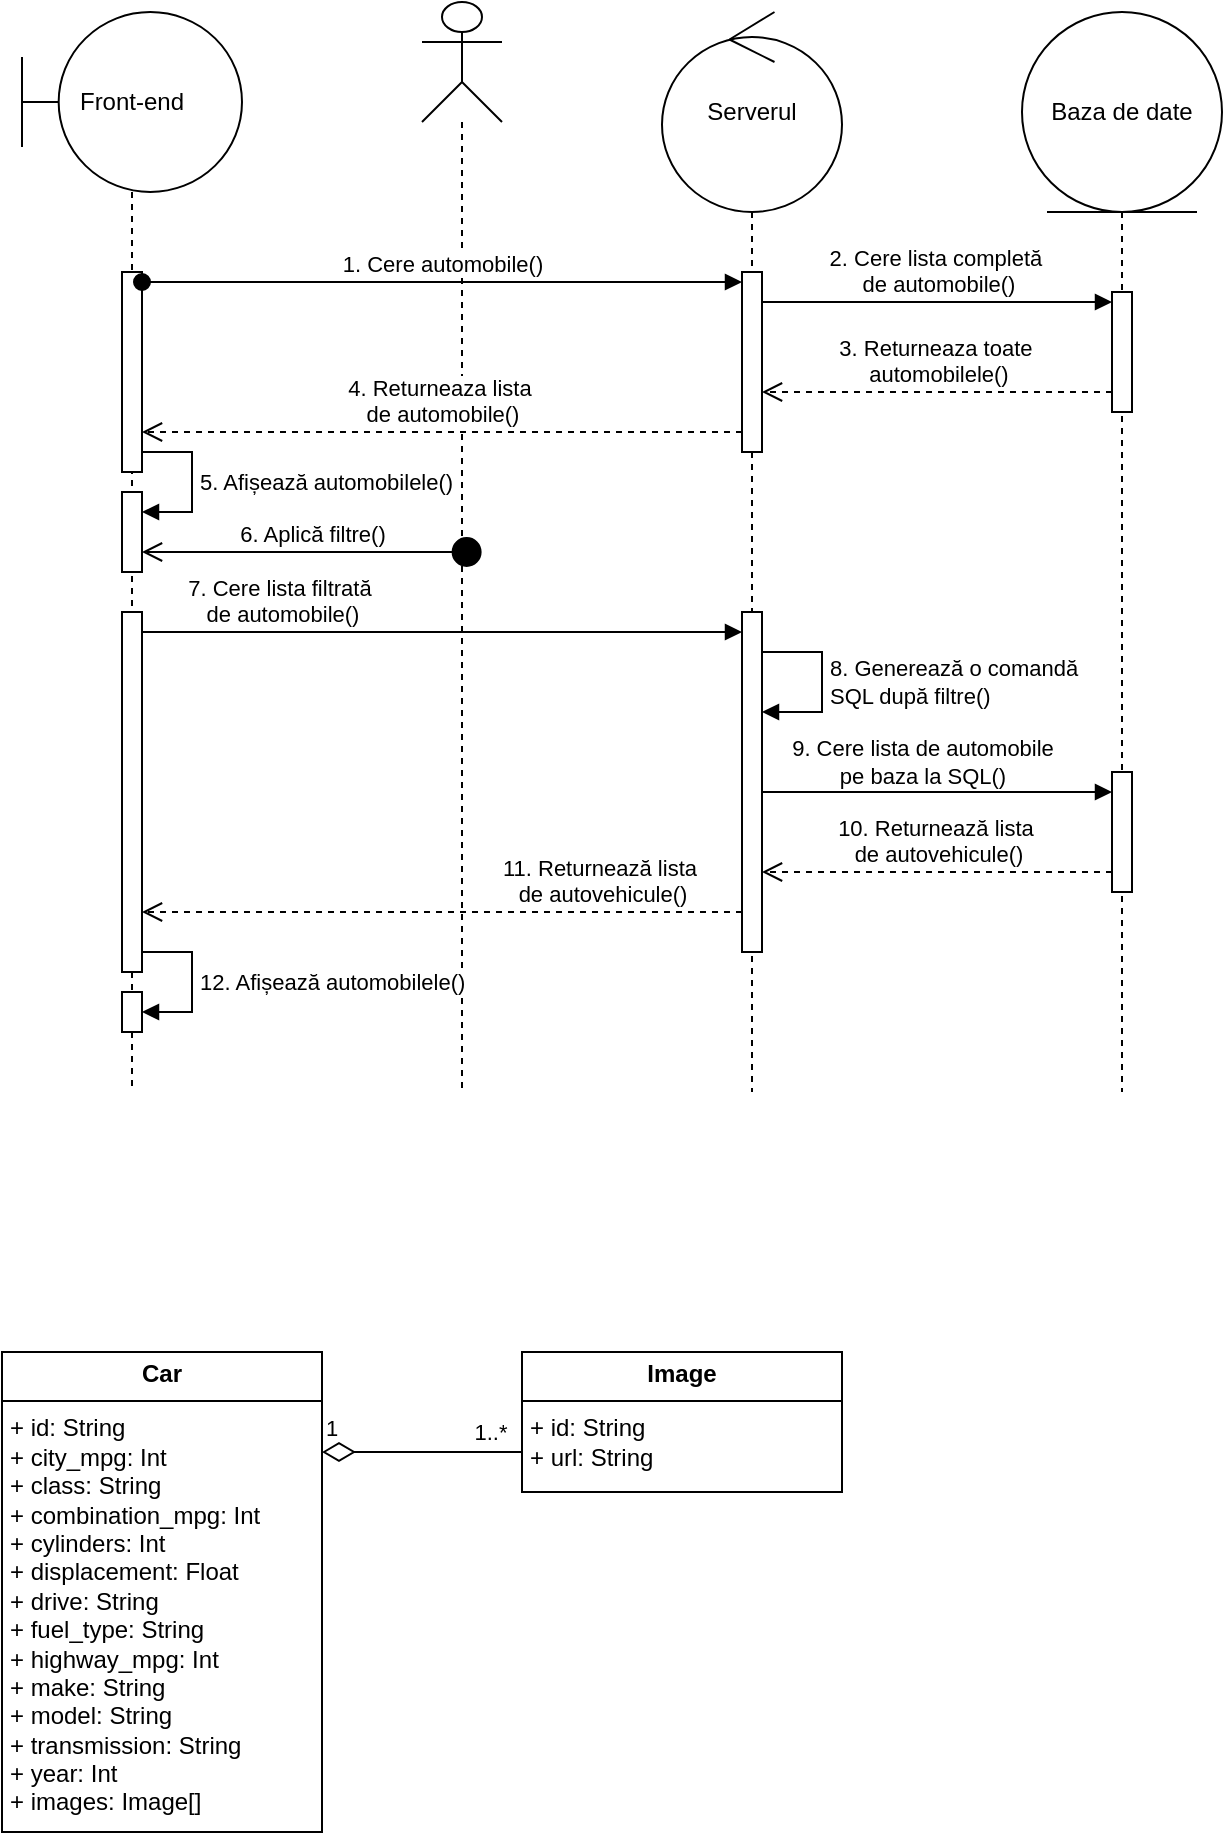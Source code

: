 <mxfile version="28.2.5">
  <diagram name="Page-1" id="66WD4nrW2OyIELjLjrgN">
    <mxGraphModel dx="1705" dy="1863" grid="1" gridSize="10" guides="1" tooltips="1" connect="1" arrows="1" fold="1" page="1" pageScale="1" pageWidth="850" pageHeight="1100" math="0" shadow="0">
      <root>
        <mxCell id="0" />
        <mxCell id="1" parent="0" />
        <mxCell id="jil5e-YDrrWXRc0b1Tke-5" value="" style="shape=umlLifeline;perimeter=lifelinePerimeter;whiteSpace=wrap;html=1;container=1;dropTarget=0;collapsible=0;recursiveResize=0;outlineConnect=0;portConstraint=eastwest;newEdgeStyle={&quot;curved&quot;:0,&quot;rounded&quot;:0};participant=umlActor;size=60;" vertex="1" parent="1">
          <mxGeometry x="320" y="35" width="40" height="545" as="geometry" />
        </mxCell>
        <mxCell id="jil5e-YDrrWXRc0b1Tke-6" value="Front-end" style="shape=umlLifeline;perimeter=lifelinePerimeter;whiteSpace=wrap;html=1;container=1;dropTarget=0;collapsible=0;recursiveResize=0;outlineConnect=0;portConstraint=eastwest;newEdgeStyle={&quot;curved&quot;:0,&quot;rounded&quot;:0};participant=umlBoundary;size=90;" vertex="1" parent="1">
          <mxGeometry x="120" y="40" width="110" height="540" as="geometry" />
        </mxCell>
        <mxCell id="jil5e-YDrrWXRc0b1Tke-18" value="" style="html=1;points=[[0,0,0,0,5],[0,1,0,0,-5],[1,0,0,0,5],[1,1,0,0,-5]];perimeter=orthogonalPerimeter;outlineConnect=0;targetShapes=umlLifeline;portConstraint=eastwest;newEdgeStyle={&quot;curved&quot;:0,&quot;rounded&quot;:0};" vertex="1" parent="jil5e-YDrrWXRc0b1Tke-6">
          <mxGeometry x="50" y="130" width="10" height="100" as="geometry" />
        </mxCell>
        <mxCell id="jil5e-YDrrWXRc0b1Tke-30" value="" style="html=1;points=[[0,0,0,0,5],[0,1,0,0,-5],[1,0,0,0,5],[1,1,0,0,-5]];perimeter=orthogonalPerimeter;outlineConnect=0;targetShapes=umlLifeline;portConstraint=eastwest;newEdgeStyle={&quot;curved&quot;:0,&quot;rounded&quot;:0};" vertex="1" parent="jil5e-YDrrWXRc0b1Tke-6">
          <mxGeometry x="50" y="300" width="10" height="180" as="geometry" />
        </mxCell>
        <mxCell id="jil5e-YDrrWXRc0b1Tke-37" value="" style="html=1;points=[[0,0,0,0,5],[0,1,0,0,-5],[1,0,0,0,5],[1,1,0,0,-5]];perimeter=orthogonalPerimeter;outlineConnect=0;targetShapes=umlLifeline;portConstraint=eastwest;newEdgeStyle={&quot;curved&quot;:0,&quot;rounded&quot;:0};" vertex="1" parent="jil5e-YDrrWXRc0b1Tke-6">
          <mxGeometry x="50" y="240" width="10" height="40" as="geometry" />
        </mxCell>
        <mxCell id="jil5e-YDrrWXRc0b1Tke-38" value="5. Afișează automobilele()" style="html=1;align=left;spacingLeft=2;endArrow=block;rounded=0;edgeStyle=orthogonalEdgeStyle;curved=0;rounded=0;" edge="1" target="jil5e-YDrrWXRc0b1Tke-37" parent="jil5e-YDrrWXRc0b1Tke-6">
          <mxGeometry relative="1" as="geometry">
            <mxPoint x="60" y="220" as="sourcePoint" />
            <Array as="points">
              <mxPoint x="85" y="250" />
            </Array>
          </mxGeometry>
        </mxCell>
        <mxCell id="jil5e-YDrrWXRc0b1Tke-41" value="" style="html=1;points=[[0,0,0,0,5],[0,1,0,0,-5],[1,0,0,0,5],[1,1,0,0,-5]];perimeter=orthogonalPerimeter;outlineConnect=0;targetShapes=umlLifeline;portConstraint=eastwest;newEdgeStyle={&quot;curved&quot;:0,&quot;rounded&quot;:0};" vertex="1" parent="jil5e-YDrrWXRc0b1Tke-6">
          <mxGeometry x="50" y="490" width="10" height="20" as="geometry" />
        </mxCell>
        <mxCell id="jil5e-YDrrWXRc0b1Tke-40" value="12. Afișează automobilele()" style="html=1;align=left;spacingLeft=2;endArrow=block;rounded=0;edgeStyle=orthogonalEdgeStyle;curved=0;rounded=0;" edge="1" parent="jil5e-YDrrWXRc0b1Tke-6">
          <mxGeometry relative="1" as="geometry">
            <mxPoint x="60" y="470" as="sourcePoint" />
            <Array as="points">
              <mxPoint x="85" y="500" />
            </Array>
            <mxPoint x="60" y="500" as="targetPoint" />
          </mxGeometry>
        </mxCell>
        <mxCell id="jil5e-YDrrWXRc0b1Tke-7" value="Baza de date" style="shape=umlLifeline;perimeter=lifelinePerimeter;whiteSpace=wrap;html=1;container=1;dropTarget=0;collapsible=0;recursiveResize=0;outlineConnect=0;portConstraint=eastwest;newEdgeStyle={&quot;curved&quot;:0,&quot;rounded&quot;:0};participant=umlEntity;size=100;" vertex="1" parent="1">
          <mxGeometry x="620" y="40" width="100" height="540" as="geometry" />
        </mxCell>
        <mxCell id="jil5e-YDrrWXRc0b1Tke-21" value="" style="html=1;points=[[0,0,0,0,5],[0,1,0,0,-5],[1,0,0,0,5],[1,1,0,0,-5]];perimeter=orthogonalPerimeter;outlineConnect=0;targetShapes=umlLifeline;portConstraint=eastwest;newEdgeStyle={&quot;curved&quot;:0,&quot;rounded&quot;:0};" vertex="1" parent="jil5e-YDrrWXRc0b1Tke-7">
          <mxGeometry x="45" y="140" width="10" height="60" as="geometry" />
        </mxCell>
        <mxCell id="jil5e-YDrrWXRc0b1Tke-22" value="2. Cere lista completă&amp;nbsp;&lt;br&gt;de automobile()" style="html=1;verticalAlign=bottom;endArrow=block;curved=0;rounded=0;entryX=0;entryY=0;entryDx=0;entryDy=5;exitX=1;exitY=0;exitDx=0;exitDy=5;exitPerimeter=0;" edge="1" target="jil5e-YDrrWXRc0b1Tke-21" parent="jil5e-YDrrWXRc0b1Tke-7">
          <mxGeometry relative="1" as="geometry">
            <mxPoint x="-130" y="145" as="sourcePoint" />
          </mxGeometry>
        </mxCell>
        <mxCell id="jil5e-YDrrWXRc0b1Tke-23" value="3. Returneaza toate&amp;nbsp;&lt;br&gt;automobilele()" style="html=1;verticalAlign=bottom;endArrow=open;dashed=1;endSize=8;curved=0;rounded=0;exitX=0;exitY=1;exitDx=0;exitDy=-5;" edge="1" parent="jil5e-YDrrWXRc0b1Tke-7">
          <mxGeometry relative="1" as="geometry">
            <mxPoint x="-130" y="190" as="targetPoint" />
            <mxPoint x="45" y="190" as="sourcePoint" />
          </mxGeometry>
        </mxCell>
        <mxCell id="jil5e-YDrrWXRc0b1Tke-31" value="" style="html=1;points=[[0,0,0,0,5],[0,1,0,0,-5],[1,0,0,0,5],[1,1,0,0,-5]];perimeter=orthogonalPerimeter;outlineConnect=0;targetShapes=umlLifeline;portConstraint=eastwest;newEdgeStyle={&quot;curved&quot;:0,&quot;rounded&quot;:0};" vertex="1" parent="jil5e-YDrrWXRc0b1Tke-7">
          <mxGeometry x="45" y="380" width="10" height="60" as="geometry" />
        </mxCell>
        <mxCell id="jil5e-YDrrWXRc0b1Tke-8" value="Serverul" style="shape=umlLifeline;perimeter=lifelinePerimeter;whiteSpace=wrap;html=1;container=1;dropTarget=0;collapsible=0;recursiveResize=0;outlineConnect=0;portConstraint=eastwest;newEdgeStyle={&quot;curved&quot;:0,&quot;rounded&quot;:0};participant=umlControl;size=100;" vertex="1" parent="1">
          <mxGeometry x="440" y="40" width="90" height="540" as="geometry" />
        </mxCell>
        <mxCell id="jil5e-YDrrWXRc0b1Tke-19" value="" style="html=1;points=[[0,0,0,0,5],[0,1,0,0,-5],[1,0,0,0,5],[1,1,0,0,-5]];perimeter=orthogonalPerimeter;outlineConnect=0;targetShapes=umlLifeline;portConstraint=eastwest;newEdgeStyle={&quot;curved&quot;:0,&quot;rounded&quot;:0};" vertex="1" parent="jil5e-YDrrWXRc0b1Tke-8">
          <mxGeometry x="40" y="130" width="10" height="90" as="geometry" />
        </mxCell>
        <mxCell id="jil5e-YDrrWXRc0b1Tke-27" value="" style="html=1;points=[[0,0,0,0,5],[0,1,0,0,-5],[1,0,0,0,5],[1,1,0,0,-5]];perimeter=orthogonalPerimeter;outlineConnect=0;targetShapes=umlLifeline;portConstraint=eastwest;newEdgeStyle={&quot;curved&quot;:0,&quot;rounded&quot;:0};" vertex="1" parent="jil5e-YDrrWXRc0b1Tke-8">
          <mxGeometry x="40" y="300" width="10" height="170" as="geometry" />
        </mxCell>
        <mxCell id="jil5e-YDrrWXRc0b1Tke-20" value="1. Cere automobile()" style="html=1;verticalAlign=bottom;startArrow=oval;endArrow=block;startSize=8;curved=0;rounded=0;entryX=0;entryY=0;entryDx=0;entryDy=5;exitX=1;exitY=0;exitDx=0;exitDy=5;exitPerimeter=0;" edge="1" target="jil5e-YDrrWXRc0b1Tke-19" parent="1" source="jil5e-YDrrWXRc0b1Tke-18">
          <mxGeometry relative="1" as="geometry">
            <mxPoint x="410" y="175" as="sourcePoint" />
          </mxGeometry>
        </mxCell>
        <mxCell id="jil5e-YDrrWXRc0b1Tke-25" value="4. Returneaza lista&amp;nbsp;&lt;br&gt;de automobile()" style="html=1;verticalAlign=bottom;endArrow=open;dashed=1;endSize=8;curved=0;rounded=0;" edge="1" parent="1">
          <mxGeometry relative="1" as="geometry">
            <mxPoint x="480" y="250" as="sourcePoint" />
            <mxPoint x="180" y="250" as="targetPoint" />
            <Array as="points">
              <mxPoint x="390" y="250" />
            </Array>
          </mxGeometry>
        </mxCell>
        <mxCell id="jil5e-YDrrWXRc0b1Tke-26" value="6. Aplică filtre()" style="html=1;verticalAlign=bottom;startArrow=circle;startFill=1;endArrow=open;startSize=6;endSize=8;curved=0;rounded=0;" edge="1" parent="1">
          <mxGeometry width="80" relative="1" as="geometry">
            <mxPoint x="350.31" y="310" as="sourcePoint" />
            <mxPoint x="180" y="310" as="targetPoint" />
          </mxGeometry>
        </mxCell>
        <mxCell id="jil5e-YDrrWXRc0b1Tke-28" value="7. Cere lista filtrată&amp;nbsp;&lt;br&gt;de automobile()" style="html=1;verticalAlign=bottom;endArrow=block;curved=0;rounded=0;" edge="1" parent="1">
          <mxGeometry x="-0.533" relative="1" as="geometry">
            <mxPoint x="180" y="350" as="sourcePoint" />
            <mxPoint x="480" y="350" as="targetPoint" />
            <mxPoint as="offset" />
          </mxGeometry>
        </mxCell>
        <mxCell id="jil5e-YDrrWXRc0b1Tke-32" value="" style="html=1;verticalAlign=bottom;endArrow=block;curved=0;rounded=0;entryX=0;entryY=0;entryDx=0;entryDy=5;" edge="1" parent="1">
          <mxGeometry relative="1" as="geometry">
            <mxPoint x="490" y="430" as="sourcePoint" />
            <mxPoint x="665" y="430" as="targetPoint" />
          </mxGeometry>
        </mxCell>
        <mxCell id="jil5e-YDrrWXRc0b1Tke-36" value="9. Cere lista de automobile&lt;br&gt;pe baza la SQL()" style="edgeLabel;html=1;align=center;verticalAlign=middle;resizable=0;points=[];" vertex="1" connectable="0" parent="jil5e-YDrrWXRc0b1Tke-32">
          <mxGeometry x="0.285" y="2" relative="1" as="geometry">
            <mxPoint x="-33" y="-13" as="offset" />
          </mxGeometry>
        </mxCell>
        <mxCell id="jil5e-YDrrWXRc0b1Tke-33" value="&lt;div&gt;10. Returnează lista&amp;nbsp;&lt;/div&gt;&lt;div&gt;de autovehicule()&lt;/div&gt;" style="html=1;verticalAlign=bottom;endArrow=open;dashed=1;endSize=8;curved=0;rounded=0;" edge="1" parent="1">
          <mxGeometry relative="1" as="geometry">
            <mxPoint x="490" y="470" as="targetPoint" />
            <mxPoint x="665" y="470" as="sourcePoint" />
          </mxGeometry>
        </mxCell>
        <mxCell id="jil5e-YDrrWXRc0b1Tke-35" value="8. Generează o comandă&amp;nbsp;&lt;br&gt;SQL după filtre()" style="html=1;align=left;spacingLeft=2;endArrow=block;rounded=0;edgeStyle=orthogonalEdgeStyle;curved=0;rounded=0;" edge="1" parent="1">
          <mxGeometry relative="1" as="geometry">
            <mxPoint x="490" y="360" as="sourcePoint" />
            <Array as="points">
              <mxPoint x="520" y="360" />
              <mxPoint x="520" y="390" />
            </Array>
            <mxPoint x="490" y="390" as="targetPoint" />
          </mxGeometry>
        </mxCell>
        <mxCell id="jil5e-YDrrWXRc0b1Tke-39" value="&lt;div&gt;11. Returnează lista&amp;nbsp;&lt;/div&gt;&lt;div&gt;de autovehicule()&lt;/div&gt;" style="html=1;verticalAlign=bottom;endArrow=open;dashed=1;endSize=8;curved=0;rounded=0;" edge="1" parent="1">
          <mxGeometry x="-0.533" relative="1" as="geometry">
            <mxPoint x="180" y="490" as="targetPoint" />
            <mxPoint x="480" y="490" as="sourcePoint" />
            <mxPoint as="offset" />
          </mxGeometry>
        </mxCell>
        <mxCell id="jil5e-YDrrWXRc0b1Tke-42" value="&lt;p style=&quot;margin:0px;margin-top:4px;text-align:center;&quot;&gt;&lt;b&gt;Car&lt;/b&gt;&lt;/p&gt;&lt;hr size=&quot;1&quot; style=&quot;border-style:solid;&quot;&gt;&lt;p style=&quot;margin:0px;margin-left:4px;&quot;&gt;+ id: String&lt;/p&gt;&lt;p style=&quot;margin:0px;margin-left:4px;&quot;&gt;+&amp;nbsp;city_mpg: Int&lt;/p&gt;&lt;p style=&quot;margin:0px;margin-left:4px;&quot;&gt;+&amp;nbsp;class: String&lt;/p&gt;&lt;p style=&quot;margin:0px;margin-left:4px;&quot;&gt;+&amp;nbsp;combination_mpg: Int&lt;/p&gt;&lt;p style=&quot;margin:0px;margin-left:4px;&quot;&gt;+&amp;nbsp;cylinders: Int&lt;/p&gt;&lt;p style=&quot;margin:0px;margin-left:4px;&quot;&gt;+&amp;nbsp;displacement: Float&lt;/p&gt;&lt;p style=&quot;margin:0px;margin-left:4px;&quot;&gt;+&amp;nbsp;drive: String&lt;/p&gt;&lt;p style=&quot;margin:0px;margin-left:4px;&quot;&gt;+&amp;nbsp;fuel_type: String&lt;/p&gt;&lt;p style=&quot;margin:0px;margin-left:4px;&quot;&gt;+&amp;nbsp;highway_mpg: Int&lt;/p&gt;&lt;p style=&quot;margin:0px;margin-left:4px;&quot;&gt;+&amp;nbsp;make: String&lt;/p&gt;&lt;p style=&quot;margin:0px;margin-left:4px;&quot;&gt;+&amp;nbsp;model: String&lt;/p&gt;&lt;p style=&quot;margin:0px;margin-left:4px;&quot;&gt;+&amp;nbsp;transmission: String&lt;/p&gt;&lt;p style=&quot;margin:0px;margin-left:4px;&quot;&gt;+&amp;nbsp;year: Int&lt;/p&gt;&lt;p style=&quot;margin:0px;margin-left:4px;&quot;&gt;+&amp;nbsp;images: Image[]&lt;/p&gt;" style="verticalAlign=top;align=left;overflow=fill;html=1;whiteSpace=wrap;" vertex="1" parent="1">
          <mxGeometry x="110" y="710" width="160" height="240" as="geometry" />
        </mxCell>
        <mxCell id="jil5e-YDrrWXRc0b1Tke-43" value="&lt;p style=&quot;margin:0px;margin-top:4px;text-align:center;&quot;&gt;&lt;b&gt;Image&lt;/b&gt;&lt;/p&gt;&lt;hr size=&quot;1&quot; style=&quot;border-style:solid;&quot;&gt;&lt;p style=&quot;margin:0px;margin-left:4px;&quot;&gt;+ id: String&lt;/p&gt;&lt;p style=&quot;margin:0px;margin-left:4px;&quot;&gt;+ url: String&lt;/p&gt;" style="verticalAlign=top;align=left;overflow=fill;html=1;whiteSpace=wrap;" vertex="1" parent="1">
          <mxGeometry x="370" y="710" width="160" height="70" as="geometry" />
        </mxCell>
        <mxCell id="jil5e-YDrrWXRc0b1Tke-44" value="1" style="endArrow=none;html=1;endSize=12;startArrow=diamondThin;startSize=14;startFill=0;edgeStyle=orthogonalEdgeStyle;align=left;verticalAlign=bottom;rounded=0;" edge="1" parent="1">
          <mxGeometry x="-1" y="3" relative="1" as="geometry">
            <mxPoint x="270" y="760" as="sourcePoint" />
            <mxPoint x="370" y="760" as="targetPoint" />
          </mxGeometry>
        </mxCell>
        <mxCell id="jil5e-YDrrWXRc0b1Tke-46" value="1..*" style="edgeLabel;html=1;align=center;verticalAlign=middle;resizable=0;points=[];" vertex="1" connectable="0" parent="jil5e-YDrrWXRc0b1Tke-44">
          <mxGeometry x="0.858" y="-1" relative="1" as="geometry">
            <mxPoint x="-9" y="-11" as="offset" />
          </mxGeometry>
        </mxCell>
      </root>
    </mxGraphModel>
  </diagram>
</mxfile>
